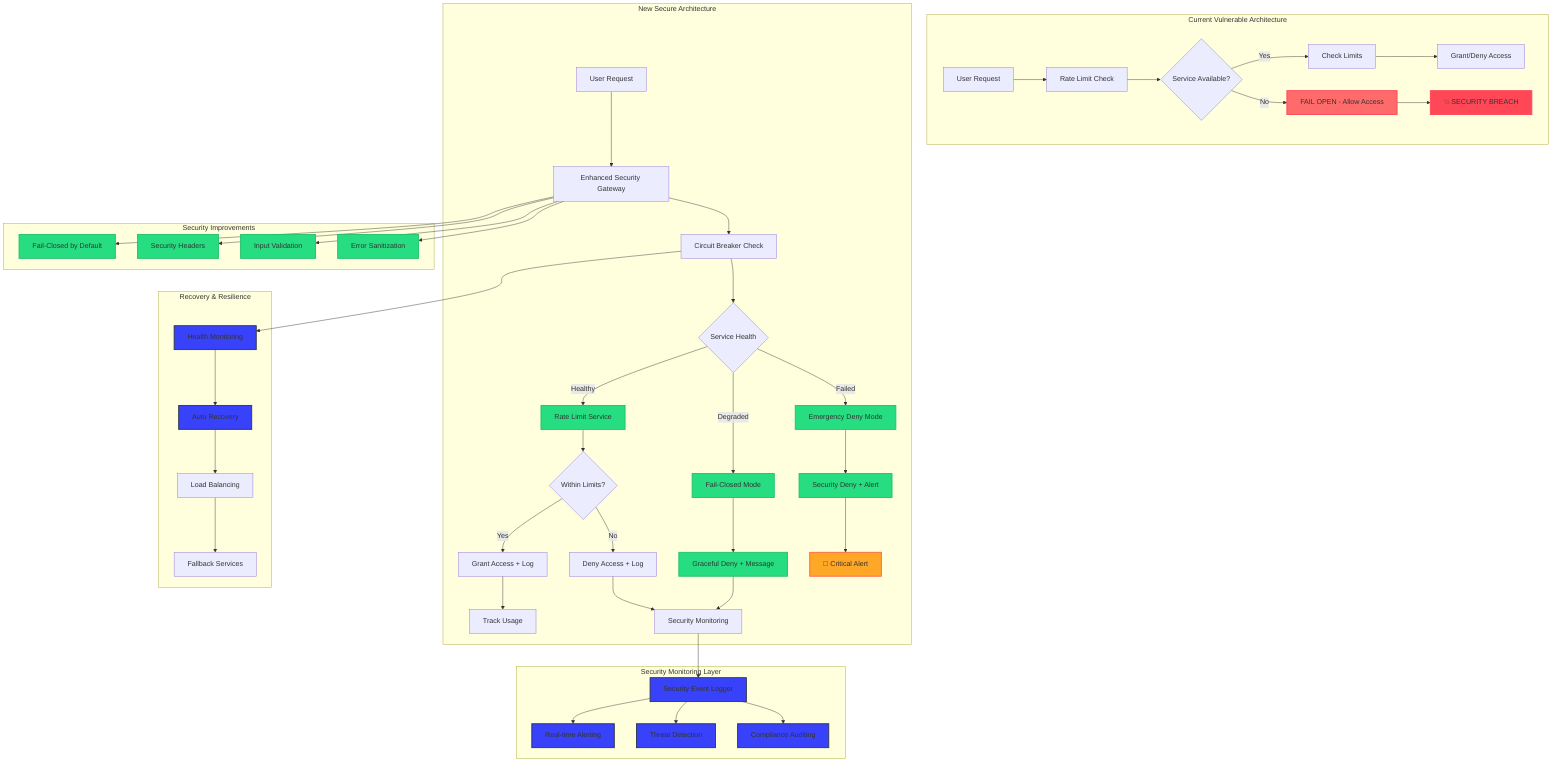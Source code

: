 graph TB
    subgraph "Current Vulnerable Architecture"
        A1[User Request] --> B1[Rate Limit Check]
        B1 --> C1{Service Available?}
        C1 -->|No| D1[FAIL OPEN - Allow Access]
        C1 -->|Yes| E1[Check Limits]
        E1 --> F1[Grant/Deny Access]
        D1 --> G1[💥 SECURITY BREACH]
        style D1 fill:#ff6b6b
        style G1 fill:#ff4757
    end

    subgraph "New Secure Architecture"
        A2[User Request] --> B2[Enhanced Security Gateway]
        B2 --> C2[Circuit Breaker Check]
        C2 --> D2{Service Health}
        
        D2 -->|Healthy| E2[Rate Limit Service]
        D2 -->|Degraded| F2[Fail-Closed Mode]
        D2 -->|Failed| G2[Emergency Deny Mode]
        
        E2 --> H2{Within Limits?}
        H2 -->|Yes| I2[Grant Access + Log]
        H2 -->|No| J2[Deny Access + Log]
        
        F2 --> K2[Graceful Deny + Message]
        G2 --> L2[Security Deny + Alert]
        
        I2 --> M2[Track Usage]
        J2 --> N2[Security Monitoring]
        K2 --> N2
        L2 --> O2[🚨 Critical Alert]
        
        style F2 fill:#26de81
        style G2 fill:#26de81
        style K2 fill:#26de81
        style L2 fill:#26de81
        style O2 fill:#ffa726
    end

    subgraph "Security Monitoring Layer"
        P[Security Event Logger]
        Q[Real-time Alerting]
        R[Threat Detection]
        S[Compliance Auditing]
        
        N2 --> P
        P --> Q
        P --> R
        P --> S
    end

    subgraph "Recovery & Resilience"
        T[Health Monitoring]
        U[Auto Recovery]
        V[Load Balancing]
        W[Fallback Services]
        
        C2 --> T
        T --> U
        U --> V
        V --> W
    end

    subgraph "Security Improvements"
        X[Fail-Closed by Default]
        Y[Security Headers]
        Z[Input Validation]
        AA[Error Sanitization]
        
        B2 --> X
        B2 --> Y
        B2 --> Z
        B2 --> AA
    end

    classDef secure fill:#26de81,stroke:#20bf6b,stroke-width:2px
    classDef vulnerable fill:#ff6b6b,stroke:#ff4757,stroke-width:2px
    classDef monitoring fill:#3742fa,stroke:#2f3542,stroke-width:2px
    classDef alert fill:#ffa726,stroke:#ff6348,stroke-width:2px

    class E2,F2,G2,K2,L2,X,Y,Z,AA secure
    class D1,G1 vulnerable
    class P,Q,R,S,T,U monitoring
    class O2 alert